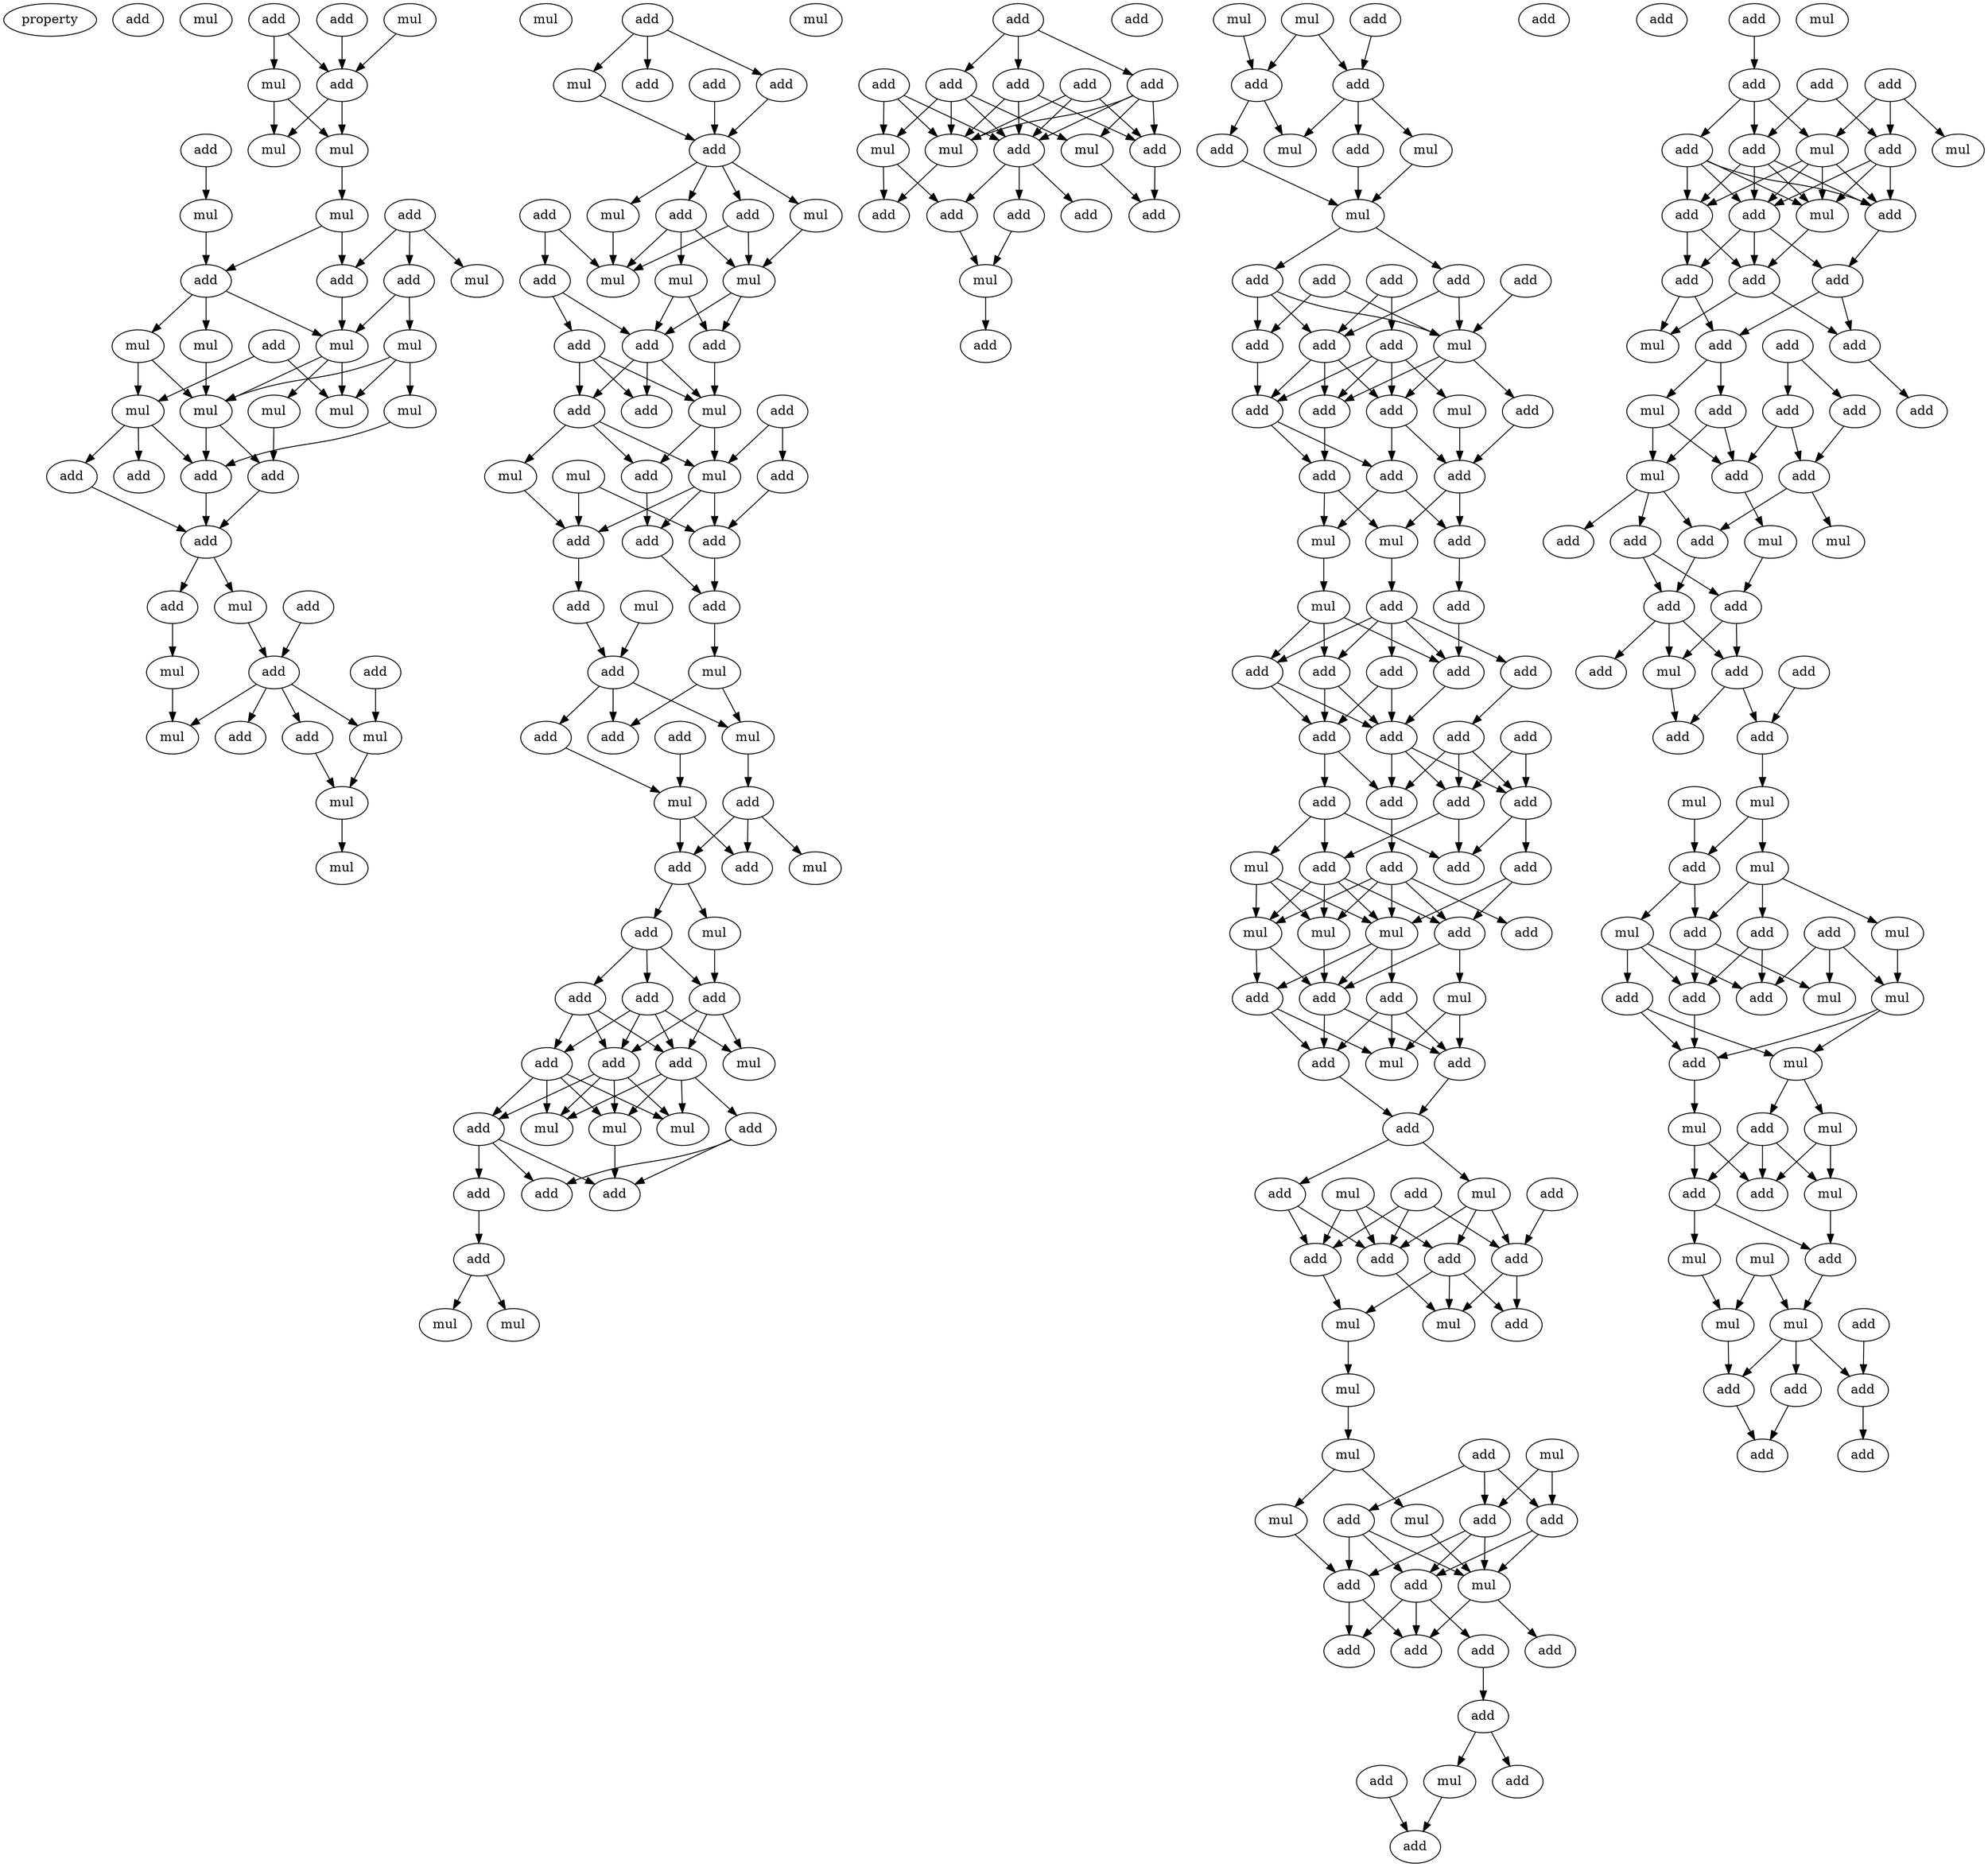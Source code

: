 digraph {
    node [fontcolor=black]
    property [mul=2,lf=1.4]
    0 [ label = add ];
    1 [ label = mul ];
    2 [ label = add ];
    3 [ label = add ];
    4 [ label = mul ];
    5 [ label = mul ];
    6 [ label = add ];
    7 [ label = mul ];
    8 [ label = add ];
    9 [ label = mul ];
    10 [ label = mul ];
    11 [ label = mul ];
    12 [ label = add ];
    13 [ label = add ];
    14 [ label = add ];
    15 [ label = mul ];
    16 [ label = add ];
    17 [ label = mul ];
    18 [ label = mul ];
    19 [ label = mul ];
    20 [ label = mul ];
    21 [ label = add ];
    22 [ label = mul ];
    23 [ label = mul ];
    24 [ label = mul ];
    25 [ label = mul ];
    26 [ label = mul ];
    27 [ label = add ];
    28 [ label = add ];
    29 [ label = add ];
    30 [ label = add ];
    31 [ label = add ];
    32 [ label = add ];
    33 [ label = mul ];
    34 [ label = add ];
    35 [ label = mul ];
    36 [ label = add ];
    37 [ label = add ];
    38 [ label = mul ];
    39 [ label = add ];
    40 [ label = add ];
    41 [ label = mul ];
    42 [ label = mul ];
    43 [ label = mul ];
    44 [ label = mul ];
    45 [ label = add ];
    46 [ label = add ];
    47 [ label = add ];
    48 [ label = mul ];
    49 [ label = add ];
    50 [ label = mul ];
    51 [ label = add ];
    52 [ label = mul ];
    53 [ label = mul ];
    54 [ label = add ];
    55 [ label = add ];
    56 [ label = add ];
    57 [ label = mul ];
    58 [ label = add ];
    59 [ label = mul ];
    60 [ label = mul ];
    61 [ label = add ];
    62 [ label = add ];
    63 [ label = add ];
    64 [ label = add ];
    65 [ label = mul ];
    66 [ label = add ];
    67 [ label = add ];
    68 [ label = mul ];
    69 [ label = add ];
    70 [ label = mul ];
    71 [ label = add ];
    72 [ label = mul ];
    73 [ label = add ];
    74 [ label = add ];
    75 [ label = add ];
    76 [ label = add ];
    77 [ label = add ];
    78 [ label = mul ];
    79 [ label = mul ];
    80 [ label = add ];
    81 [ label = add ];
    82 [ label = mul ];
    83 [ label = add ];
    84 [ label = add ];
    85 [ label = mul ];
    86 [ label = add ];
    87 [ label = mul ];
    88 [ label = add ];
    89 [ label = add ];
    90 [ label = mul ];
    91 [ label = add ];
    92 [ label = add ];
    93 [ label = add ];
    94 [ label = add ];
    95 [ label = add ];
    96 [ label = mul ];
    97 [ label = add ];
    98 [ label = add ];
    99 [ label = mul ];
    100 [ label = mul ];
    101 [ label = mul ];
    102 [ label = add ];
    103 [ label = add ];
    104 [ label = add ];
    105 [ label = add ];
    106 [ label = add ];
    107 [ label = add ];
    108 [ label = mul ];
    109 [ label = mul ];
    110 [ label = add ];
    111 [ label = add ];
    112 [ label = add ];
    113 [ label = add ];
    114 [ label = add ];
    115 [ label = add ];
    116 [ label = mul ];
    117 [ label = add ];
    118 [ label = mul ];
    119 [ label = mul ];
    120 [ label = add ];
    121 [ label = add ];
    122 [ label = add ];
    123 [ label = add ];
    124 [ label = add ];
    125 [ label = add ];
    126 [ label = mul ];
    127 [ label = add ];
    128 [ label = mul ];
    129 [ label = add ];
    130 [ label = add ];
    131 [ label = mul ];
    132 [ label = add ];
    133 [ label = add ];
    134 [ label = mul ];
    135 [ label = add ];
    136 [ label = add ];
    137 [ label = add ];
    138 [ label = mul ];
    139 [ label = mul ];
    140 [ label = add ];
    141 [ label = add ];
    142 [ label = add ];
    143 [ label = add ];
    144 [ label = add ];
    145 [ label = add ];
    146 [ label = mul ];
    147 [ label = add ];
    148 [ label = add ];
    149 [ label = add ];
    150 [ label = mul ];
    151 [ label = add ];
    152 [ label = add ];
    153 [ label = add ];
    154 [ label = add ];
    155 [ label = add ];
    156 [ label = add ];
    157 [ label = add ];
    158 [ label = mul ];
    159 [ label = mul ];
    160 [ label = mul ];
    161 [ label = add ];
    162 [ label = add ];
    163 [ label = add ];
    164 [ label = add ];
    165 [ label = add ];
    166 [ label = add ];
    167 [ label = add ];
    168 [ label = add ];
    169 [ label = add ];
    170 [ label = add ];
    171 [ label = add ];
    172 [ label = add ];
    173 [ label = add ];
    174 [ label = add ];
    175 [ label = add ];
    176 [ label = add ];
    177 [ label = add ];
    178 [ label = mul ];
    179 [ label = add ];
    180 [ label = add ];
    181 [ label = add ];
    182 [ label = mul ];
    183 [ label = mul ];
    184 [ label = mul ];
    185 [ label = add ];
    186 [ label = add ];
    187 [ label = add ];
    188 [ label = add ];
    189 [ label = mul ];
    190 [ label = add ];
    191 [ label = add ];
    192 [ label = mul ];
    193 [ label = add ];
    194 [ label = add ];
    195 [ label = add ];
    196 [ label = mul ];
    197 [ label = add ];
    198 [ label = mul ];
    199 [ label = add ];
    200 [ label = add ];
    201 [ label = add ];
    202 [ label = add ];
    203 [ label = add ];
    204 [ label = mul ];
    205 [ label = mul ];
    206 [ label = add ];
    207 [ label = mul ];
    208 [ label = add ];
    209 [ label = mul ];
    210 [ label = mul ];
    211 [ label = mul ];
    212 [ label = add ];
    213 [ label = add ];
    214 [ label = add ];
    215 [ label = mul ];
    216 [ label = add ];
    217 [ label = mul ];
    218 [ label = add ];
    219 [ label = add ];
    220 [ label = add ];
    221 [ label = add ];
    222 [ label = add ];
    223 [ label = add ];
    224 [ label = add ];
    225 [ label = add ];
    226 [ label = mul ];
    227 [ label = add ];
    228 [ label = add ];
    229 [ label = add ];
    230 [ label = add ];
    231 [ label = add ];
    232 [ label = add ];
    233 [ label = mul ];
    234 [ label = add ];
    235 [ label = mul ];
    236 [ label = add ];
    237 [ label = add ];
    238 [ label = add ];
    239 [ label = mul ];
    240 [ label = add ];
    241 [ label = add ];
    242 [ label = add ];
    243 [ label = add ];
    244 [ label = add ];
    245 [ label = add ];
    246 [ label = add ];
    247 [ label = mul ];
    248 [ label = mul ];
    249 [ label = add ];
    250 [ label = add ];
    251 [ label = add ];
    252 [ label = add ];
    253 [ label = add ];
    254 [ label = add ];
    255 [ label = mul ];
    256 [ label = mul ];
    257 [ label = add ];
    258 [ label = add ];
    259 [ label = add ];
    260 [ label = mul ];
    261 [ label = add ];
    262 [ label = add ];
    263 [ label = add ];
    264 [ label = add ];
    265 [ label = mul ];
    266 [ label = add ];
    267 [ label = add ];
    268 [ label = add ];
    269 [ label = mul ];
    270 [ label = mul ];
    271 [ label = mul ];
    272 [ label = add ];
    273 [ label = add ];
    274 [ label = add ];
    275 [ label = mul ];
    276 [ label = mul ];
    277 [ label = add ];
    278 [ label = add ];
    279 [ label = mul ];
    280 [ label = mul ];
    281 [ label = add ];
    282 [ label = add ];
    283 [ label = add ];
    284 [ label = mul ];
    285 [ label = mul ];
    286 [ label = mul ];
    287 [ label = add ];
    288 [ label = add ];
    289 [ label = mul ];
    290 [ label = add ];
    291 [ label = mul ];
    292 [ label = mul ];
    293 [ label = add ];
    294 [ label = mul ];
    295 [ label = add ];
    296 [ label = mul ];
    297 [ label = add ];
    298 [ label = add ];
    299 [ label = mul ];
    300 [ label = add ];
    301 [ label = add ];
    302 [ label = add ];
    2 -> 5 [ name = 0 ];
    2 -> 6 [ name = 1 ];
    3 -> 6 [ name = 2 ];
    4 -> 6 [ name = 3 ];
    5 -> 7 [ name = 4 ];
    5 -> 9 [ name = 5 ];
    6 -> 7 [ name = 6 ];
    6 -> 9 [ name = 7 ];
    8 -> 10 [ name = 8 ];
    9 -> 11 [ name = 9 ];
    10 -> 14 [ name = 10 ];
    11 -> 13 [ name = 11 ];
    11 -> 14 [ name = 12 ];
    12 -> 13 [ name = 13 ];
    12 -> 15 [ name = 14 ];
    12 -> 16 [ name = 15 ];
    13 -> 17 [ name = 16 ];
    14 -> 17 [ name = 17 ];
    14 -> 18 [ name = 18 ];
    14 -> 20 [ name = 19 ];
    16 -> 17 [ name = 20 ];
    16 -> 19 [ name = 21 ];
    17 -> 22 [ name = 22 ];
    17 -> 24 [ name = 23 ];
    17 -> 25 [ name = 24 ];
    18 -> 25 [ name = 25 ];
    18 -> 26 [ name = 26 ];
    19 -> 22 [ name = 27 ];
    19 -> 23 [ name = 28 ];
    19 -> 25 [ name = 29 ];
    20 -> 25 [ name = 30 ];
    21 -> 22 [ name = 31 ];
    21 -> 26 [ name = 32 ];
    23 -> 29 [ name = 33 ];
    24 -> 27 [ name = 34 ];
    25 -> 27 [ name = 35 ];
    25 -> 29 [ name = 36 ];
    26 -> 28 [ name = 37 ];
    26 -> 29 [ name = 38 ];
    26 -> 30 [ name = 39 ];
    27 -> 31 [ name = 40 ];
    28 -> 31 [ name = 41 ];
    29 -> 31 [ name = 42 ];
    31 -> 32 [ name = 43 ];
    31 -> 33 [ name = 44 ];
    32 -> 35 [ name = 45 ];
    33 -> 36 [ name = 46 ];
    34 -> 36 [ name = 47 ];
    35 -> 38 [ name = 48 ];
    36 -> 38 [ name = 49 ];
    36 -> 39 [ name = 50 ];
    36 -> 40 [ name = 51 ];
    36 -> 41 [ name = 52 ];
    37 -> 41 [ name = 53 ];
    40 -> 43 [ name = 54 ];
    41 -> 43 [ name = 55 ];
    43 -> 44 [ name = 56 ];
    45 -> 47 [ name = 57 ];
    45 -> 48 [ name = 58 ];
    45 -> 49 [ name = 59 ];
    46 -> 51 [ name = 60 ];
    48 -> 51 [ name = 61 ];
    49 -> 51 [ name = 62 ];
    51 -> 52 [ name = 63 ];
    51 -> 53 [ name = 64 ];
    51 -> 54 [ name = 65 ];
    51 -> 55 [ name = 66 ];
    52 -> 59 [ name = 67 ];
    53 -> 57 [ name = 68 ];
    54 -> 57 [ name = 69 ];
    54 -> 59 [ name = 70 ];
    54 -> 60 [ name = 71 ];
    55 -> 57 [ name = 72 ];
    55 -> 59 [ name = 73 ];
    56 -> 58 [ name = 74 ];
    56 -> 59 [ name = 75 ];
    57 -> 61 [ name = 76 ];
    57 -> 62 [ name = 77 ];
    58 -> 62 [ name = 78 ];
    58 -> 63 [ name = 79 ];
    60 -> 61 [ name = 80 ];
    60 -> 62 [ name = 81 ];
    61 -> 65 [ name = 82 ];
    62 -> 65 [ name = 83 ];
    62 -> 66 [ name = 84 ];
    62 -> 67 [ name = 85 ];
    63 -> 65 [ name = 86 ];
    63 -> 66 [ name = 87 ];
    63 -> 67 [ name = 88 ];
    64 -> 70 [ name = 89 ];
    64 -> 71 [ name = 90 ];
    65 -> 69 [ name = 91 ];
    65 -> 70 [ name = 92 ];
    66 -> 69 [ name = 93 ];
    66 -> 70 [ name = 94 ];
    66 -> 72 [ name = 95 ];
    68 -> 73 [ name = 96 ];
    68 -> 75 [ name = 97 ];
    69 -> 74 [ name = 98 ];
    70 -> 73 [ name = 99 ];
    70 -> 74 [ name = 100 ];
    70 -> 75 [ name = 101 ];
    71 -> 75 [ name = 102 ];
    72 -> 73 [ name = 103 ];
    73 -> 77 [ name = 104 ];
    74 -> 76 [ name = 105 ];
    75 -> 76 [ name = 106 ];
    76 -> 79 [ name = 107 ];
    77 -> 80 [ name = 108 ];
    78 -> 80 [ name = 109 ];
    79 -> 82 [ name = 110 ];
    79 -> 83 [ name = 111 ];
    80 -> 81 [ name = 112 ];
    80 -> 82 [ name = 113 ];
    80 -> 83 [ name = 114 ];
    81 -> 85 [ name = 115 ];
    82 -> 86 [ name = 116 ];
    84 -> 85 [ name = 117 ];
    85 -> 88 [ name = 118 ];
    85 -> 89 [ name = 119 ];
    86 -> 87 [ name = 120 ];
    86 -> 88 [ name = 121 ];
    86 -> 89 [ name = 122 ];
    88 -> 90 [ name = 123 ];
    88 -> 91 [ name = 124 ];
    90 -> 93 [ name = 125 ];
    91 -> 92 [ name = 126 ];
    91 -> 93 [ name = 127 ];
    91 -> 94 [ name = 128 ];
    92 -> 95 [ name = 129 ];
    92 -> 96 [ name = 130 ];
    92 -> 97 [ name = 131 ];
    92 -> 98 [ name = 132 ];
    93 -> 96 [ name = 133 ];
    93 -> 97 [ name = 134 ];
    93 -> 98 [ name = 135 ];
    94 -> 95 [ name = 136 ];
    94 -> 97 [ name = 137 ];
    94 -> 98 [ name = 138 ];
    95 -> 99 [ name = 139 ];
    95 -> 100 [ name = 140 ];
    95 -> 101 [ name = 141 ];
    95 -> 102 [ name = 142 ];
    97 -> 99 [ name = 143 ];
    97 -> 100 [ name = 144 ];
    97 -> 101 [ name = 145 ];
    97 -> 103 [ name = 146 ];
    98 -> 99 [ name = 147 ];
    98 -> 100 [ name = 148 ];
    98 -> 101 [ name = 149 ];
    98 -> 102 [ name = 150 ];
    99 -> 104 [ name = 151 ];
    102 -> 104 [ name = 152 ];
    102 -> 105 [ name = 153 ];
    102 -> 106 [ name = 154 ];
    103 -> 104 [ name = 155 ];
    103 -> 105 [ name = 156 ];
    106 -> 107 [ name = 157 ];
    107 -> 108 [ name = 158 ];
    107 -> 109 [ name = 159 ];
    110 -> 111 [ name = 160 ];
    110 -> 113 [ name = 161 ];
    110 -> 114 [ name = 162 ];
    111 -> 116 [ name = 163 ];
    111 -> 117 [ name = 164 ];
    111 -> 118 [ name = 165 ];
    111 -> 120 [ name = 166 ];
    112 -> 116 [ name = 167 ];
    112 -> 117 [ name = 168 ];
    112 -> 120 [ name = 169 ];
    113 -> 116 [ name = 170 ];
    113 -> 117 [ name = 171 ];
    113 -> 120 [ name = 172 ];
    114 -> 116 [ name = 173 ];
    114 -> 117 [ name = 174 ];
    114 -> 118 [ name = 175 ];
    114 -> 119 [ name = 176 ];
    115 -> 116 [ name = 177 ];
    115 -> 117 [ name = 178 ];
    115 -> 119 [ name = 179 ];
    116 -> 124 [ name = 180 ];
    117 -> 121 [ name = 181 ];
    117 -> 123 [ name = 182 ];
    117 -> 125 [ name = 183 ];
    118 -> 122 [ name = 184 ];
    119 -> 123 [ name = 185 ];
    119 -> 124 [ name = 186 ];
    120 -> 122 [ name = 187 ];
    123 -> 126 [ name = 188 ];
    125 -> 126 [ name = 189 ];
    126 -> 130 [ name = 190 ];
    128 -> 132 [ name = 191 ];
    129 -> 133 [ name = 192 ];
    131 -> 132 [ name = 193 ];
    131 -> 133 [ name = 194 ];
    132 -> 137 [ name = 195 ];
    132 -> 138 [ name = 196 ];
    133 -> 134 [ name = 197 ];
    133 -> 136 [ name = 198 ];
    133 -> 138 [ name = 199 ];
    134 -> 139 [ name = 200 ];
    136 -> 139 [ name = 201 ];
    137 -> 139 [ name = 202 ];
    139 -> 142 [ name = 203 ];
    139 -> 144 [ name = 204 ];
    140 -> 145 [ name = 205 ];
    140 -> 148 [ name = 206 ];
    141 -> 146 [ name = 207 ];
    141 -> 147 [ name = 208 ];
    142 -> 145 [ name = 209 ];
    142 -> 146 [ name = 210 ];
    143 -> 146 [ name = 211 ];
    144 -> 145 [ name = 212 ];
    144 -> 146 [ name = 213 ];
    144 -> 147 [ name = 214 ];
    145 -> 149 [ name = 215 ];
    145 -> 151 [ name = 216 ];
    145 -> 153 [ name = 217 ];
    146 -> 151 [ name = 218 ];
    146 -> 152 [ name = 219 ];
    146 -> 153 [ name = 220 ];
    147 -> 149 [ name = 221 ];
    148 -> 149 [ name = 222 ];
    148 -> 150 [ name = 223 ];
    148 -> 151 [ name = 224 ];
    148 -> 153 [ name = 225 ];
    149 -> 154 [ name = 226 ];
    149 -> 155 [ name = 227 ];
    150 -> 156 [ name = 228 ];
    151 -> 155 [ name = 229 ];
    152 -> 156 [ name = 230 ];
    153 -> 154 [ name = 231 ];
    153 -> 156 [ name = 232 ];
    154 -> 157 [ name = 233 ];
    154 -> 159 [ name = 234 ];
    155 -> 158 [ name = 235 ];
    155 -> 159 [ name = 236 ];
    156 -> 157 [ name = 237 ];
    156 -> 158 [ name = 238 ];
    157 -> 162 [ name = 239 ];
    158 -> 161 [ name = 240 ];
    159 -> 160 [ name = 241 ];
    160 -> 164 [ name = 242 ];
    160 -> 166 [ name = 243 ];
    160 -> 167 [ name = 244 ];
    161 -> 163 [ name = 245 ];
    161 -> 164 [ name = 246 ];
    161 -> 165 [ name = 247 ];
    161 -> 166 [ name = 248 ];
    161 -> 167 [ name = 249 ];
    162 -> 166 [ name = 250 ];
    163 -> 169 [ name = 251 ];
    164 -> 170 [ name = 252 ];
    164 -> 171 [ name = 253 ];
    165 -> 170 [ name = 254 ];
    165 -> 171 [ name = 255 ];
    166 -> 170 [ name = 256 ];
    167 -> 170 [ name = 257 ];
    167 -> 171 [ name = 258 ];
    168 -> 174 [ name = 259 ];
    168 -> 175 [ name = 260 ];
    169 -> 172 [ name = 261 ];
    169 -> 174 [ name = 262 ];
    169 -> 175 [ name = 263 ];
    170 -> 172 [ name = 264 ];
    170 -> 174 [ name = 265 ];
    170 -> 175 [ name = 266 ];
    171 -> 172 [ name = 267 ];
    171 -> 173 [ name = 268 ];
    172 -> 177 [ name = 269 ];
    173 -> 176 [ name = 270 ];
    173 -> 178 [ name = 271 ];
    173 -> 180 [ name = 272 ];
    174 -> 176 [ name = 273 ];
    174 -> 179 [ name = 274 ];
    175 -> 176 [ name = 275 ];
    175 -> 180 [ name = 276 ];
    177 -> 181 [ name = 277 ];
    177 -> 182 [ name = 278 ];
    177 -> 183 [ name = 279 ];
    177 -> 184 [ name = 280 ];
    177 -> 185 [ name = 281 ];
    178 -> 182 [ name = 282 ];
    178 -> 183 [ name = 283 ];
    178 -> 184 [ name = 284 ];
    179 -> 184 [ name = 285 ];
    179 -> 185 [ name = 286 ];
    180 -> 182 [ name = 287 ];
    180 -> 183 [ name = 288 ];
    180 -> 184 [ name = 289 ];
    180 -> 185 [ name = 290 ];
    182 -> 190 [ name = 291 ];
    183 -> 186 [ name = 292 ];
    183 -> 190 [ name = 293 ];
    184 -> 186 [ name = 294 ];
    184 -> 188 [ name = 295 ];
    184 -> 190 [ name = 296 ];
    185 -> 189 [ name = 297 ];
    185 -> 190 [ name = 298 ];
    186 -> 192 [ name = 299 ];
    186 -> 193 [ name = 300 ];
    188 -> 191 [ name = 301 ];
    188 -> 192 [ name = 302 ];
    188 -> 193 [ name = 303 ];
    189 -> 191 [ name = 304 ];
    189 -> 192 [ name = 305 ];
    190 -> 191 [ name = 306 ];
    190 -> 193 [ name = 307 ];
    191 -> 194 [ name = 308 ];
    193 -> 194 [ name = 309 ];
    194 -> 195 [ name = 310 ];
    194 -> 196 [ name = 311 ];
    195 -> 201 [ name = 312 ];
    195 -> 202 [ name = 313 ];
    196 -> 200 [ name = 314 ];
    196 -> 201 [ name = 315 ];
    196 -> 203 [ name = 316 ];
    197 -> 201 [ name = 317 ];
    197 -> 202 [ name = 318 ];
    197 -> 203 [ name = 319 ];
    198 -> 200 [ name = 320 ];
    198 -> 201 [ name = 321 ];
    198 -> 202 [ name = 322 ];
    199 -> 203 [ name = 323 ];
    200 -> 204 [ name = 324 ];
    200 -> 205 [ name = 325 ];
    200 -> 206 [ name = 326 ];
    201 -> 204 [ name = 327 ];
    202 -> 205 [ name = 328 ];
    203 -> 204 [ name = 329 ];
    203 -> 206 [ name = 330 ];
    205 -> 207 [ name = 331 ];
    207 -> 209 [ name = 332 ];
    208 -> 212 [ name = 333 ];
    208 -> 213 [ name = 334 ];
    208 -> 214 [ name = 335 ];
    209 -> 211 [ name = 336 ];
    209 -> 215 [ name = 337 ];
    210 -> 212 [ name = 338 ];
    210 -> 213 [ name = 339 ];
    211 -> 216 [ name = 340 ];
    212 -> 216 [ name = 341 ];
    212 -> 217 [ name = 342 ];
    212 -> 218 [ name = 343 ];
    213 -> 217 [ name = 344 ];
    213 -> 218 [ name = 345 ];
    214 -> 216 [ name = 346 ];
    214 -> 217 [ name = 347 ];
    214 -> 218 [ name = 348 ];
    215 -> 217 [ name = 349 ];
    216 -> 219 [ name = 350 ];
    216 -> 221 [ name = 351 ];
    217 -> 220 [ name = 352 ];
    217 -> 221 [ name = 353 ];
    218 -> 219 [ name = 354 ];
    218 -> 221 [ name = 355 ];
    218 -> 222 [ name = 356 ];
    222 -> 223 [ name = 357 ];
    223 -> 224 [ name = 358 ];
    223 -> 226 [ name = 359 ];
    225 -> 228 [ name = 360 ];
    226 -> 228 [ name = 361 ];
    227 -> 229 [ name = 362 ];
    229 -> 232 [ name = 363 ];
    229 -> 233 [ name = 364 ];
    229 -> 234 [ name = 365 ];
    230 -> 232 [ name = 366 ];
    230 -> 236 [ name = 367 ];
    231 -> 233 [ name = 368 ];
    231 -> 235 [ name = 369 ];
    231 -> 236 [ name = 370 ];
    232 -> 237 [ name = 371 ];
    232 -> 238 [ name = 372 ];
    232 -> 239 [ name = 373 ];
    232 -> 240 [ name = 374 ];
    233 -> 237 [ name = 375 ];
    233 -> 238 [ name = 376 ];
    233 -> 239 [ name = 377 ];
    233 -> 240 [ name = 378 ];
    234 -> 237 [ name = 379 ];
    234 -> 238 [ name = 380 ];
    234 -> 239 [ name = 381 ];
    234 -> 240 [ name = 382 ];
    236 -> 238 [ name = 383 ];
    236 -> 239 [ name = 384 ];
    236 -> 240 [ name = 385 ];
    237 -> 242 [ name = 386 ];
    237 -> 243 [ name = 387 ];
    238 -> 241 [ name = 388 ];
    238 -> 242 [ name = 389 ];
    238 -> 243 [ name = 390 ];
    239 -> 242 [ name = 391 ];
    240 -> 241 [ name = 392 ];
    241 -> 244 [ name = 393 ];
    241 -> 245 [ name = 394 ];
    242 -> 245 [ name = 395 ];
    242 -> 247 [ name = 396 ];
    243 -> 244 [ name = 397 ];
    243 -> 247 [ name = 398 ];
    244 -> 248 [ name = 399 ];
    244 -> 250 [ name = 400 ];
    245 -> 249 [ name = 401 ];
    246 -> 251 [ name = 402 ];
    246 -> 252 [ name = 403 ];
    248 -> 253 [ name = 404 ];
    248 -> 255 [ name = 405 ];
    250 -> 253 [ name = 406 ];
    250 -> 255 [ name = 407 ];
    251 -> 253 [ name = 408 ];
    251 -> 254 [ name = 409 ];
    252 -> 254 [ name = 410 ];
    253 -> 260 [ name = 411 ];
    254 -> 256 [ name = 412 ];
    254 -> 257 [ name = 413 ];
    255 -> 257 [ name = 414 ];
    255 -> 258 [ name = 415 ];
    255 -> 259 [ name = 416 ];
    257 -> 262 [ name = 417 ];
    258 -> 261 [ name = 418 ];
    258 -> 262 [ name = 419 ];
    260 -> 261 [ name = 420 ];
    261 -> 264 [ name = 421 ];
    261 -> 265 [ name = 422 ];
    262 -> 264 [ name = 423 ];
    262 -> 265 [ name = 424 ];
    262 -> 266 [ name = 425 ];
    263 -> 268 [ name = 426 ];
    264 -> 267 [ name = 427 ];
    264 -> 268 [ name = 428 ];
    265 -> 267 [ name = 429 ];
    268 -> 269 [ name = 430 ];
    269 -> 271 [ name = 431 ];
    269 -> 272 [ name = 432 ];
    270 -> 272 [ name = 433 ];
    271 -> 274 [ name = 434 ];
    271 -> 276 [ name = 435 ];
    271 -> 277 [ name = 436 ];
    272 -> 275 [ name = 437 ];
    272 -> 277 [ name = 438 ];
    273 -> 279 [ name = 439 ];
    273 -> 280 [ name = 440 ];
    273 -> 282 [ name = 441 ];
    274 -> 281 [ name = 442 ];
    274 -> 282 [ name = 443 ];
    275 -> 278 [ name = 444 ];
    275 -> 281 [ name = 445 ];
    275 -> 282 [ name = 446 ];
    276 -> 279 [ name = 447 ];
    277 -> 280 [ name = 448 ];
    277 -> 281 [ name = 449 ];
    278 -> 283 [ name = 450 ];
    278 -> 284 [ name = 451 ];
    279 -> 283 [ name = 452 ];
    279 -> 284 [ name = 453 ];
    281 -> 283 [ name = 454 ];
    283 -> 286 [ name = 455 ];
    284 -> 285 [ name = 456 ];
    284 -> 287 [ name = 457 ];
    285 -> 288 [ name = 458 ];
    285 -> 289 [ name = 459 ];
    286 -> 288 [ name = 460 ];
    286 -> 290 [ name = 461 ];
    287 -> 288 [ name = 462 ];
    287 -> 289 [ name = 463 ];
    287 -> 290 [ name = 464 ];
    289 -> 293 [ name = 465 ];
    290 -> 292 [ name = 466 ];
    290 -> 293 [ name = 467 ];
    291 -> 294 [ name = 468 ];
    291 -> 296 [ name = 469 ];
    292 -> 296 [ name = 470 ];
    293 -> 294 [ name = 471 ];
    294 -> 297 [ name = 472 ];
    294 -> 298 [ name = 473 ];
    294 -> 300 [ name = 474 ];
    295 -> 300 [ name = 475 ];
    296 -> 297 [ name = 476 ];
    297 -> 301 [ name = 477 ];
    298 -> 301 [ name = 478 ];
    300 -> 302 [ name = 479 ];
}
